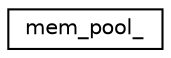 digraph "Graphical Class Hierarchy"
{
  edge [fontname="Helvetica",fontsize="10",labelfontname="Helvetica",labelfontsize="10"];
  node [fontname="Helvetica",fontsize="10",shape=record];
  rankdir="LR";
  Node1 [label="mem_pool_",height=0.2,width=0.4,color="black", fillcolor="white", style="filled",URL="$structmem__pool__.html"];
}
